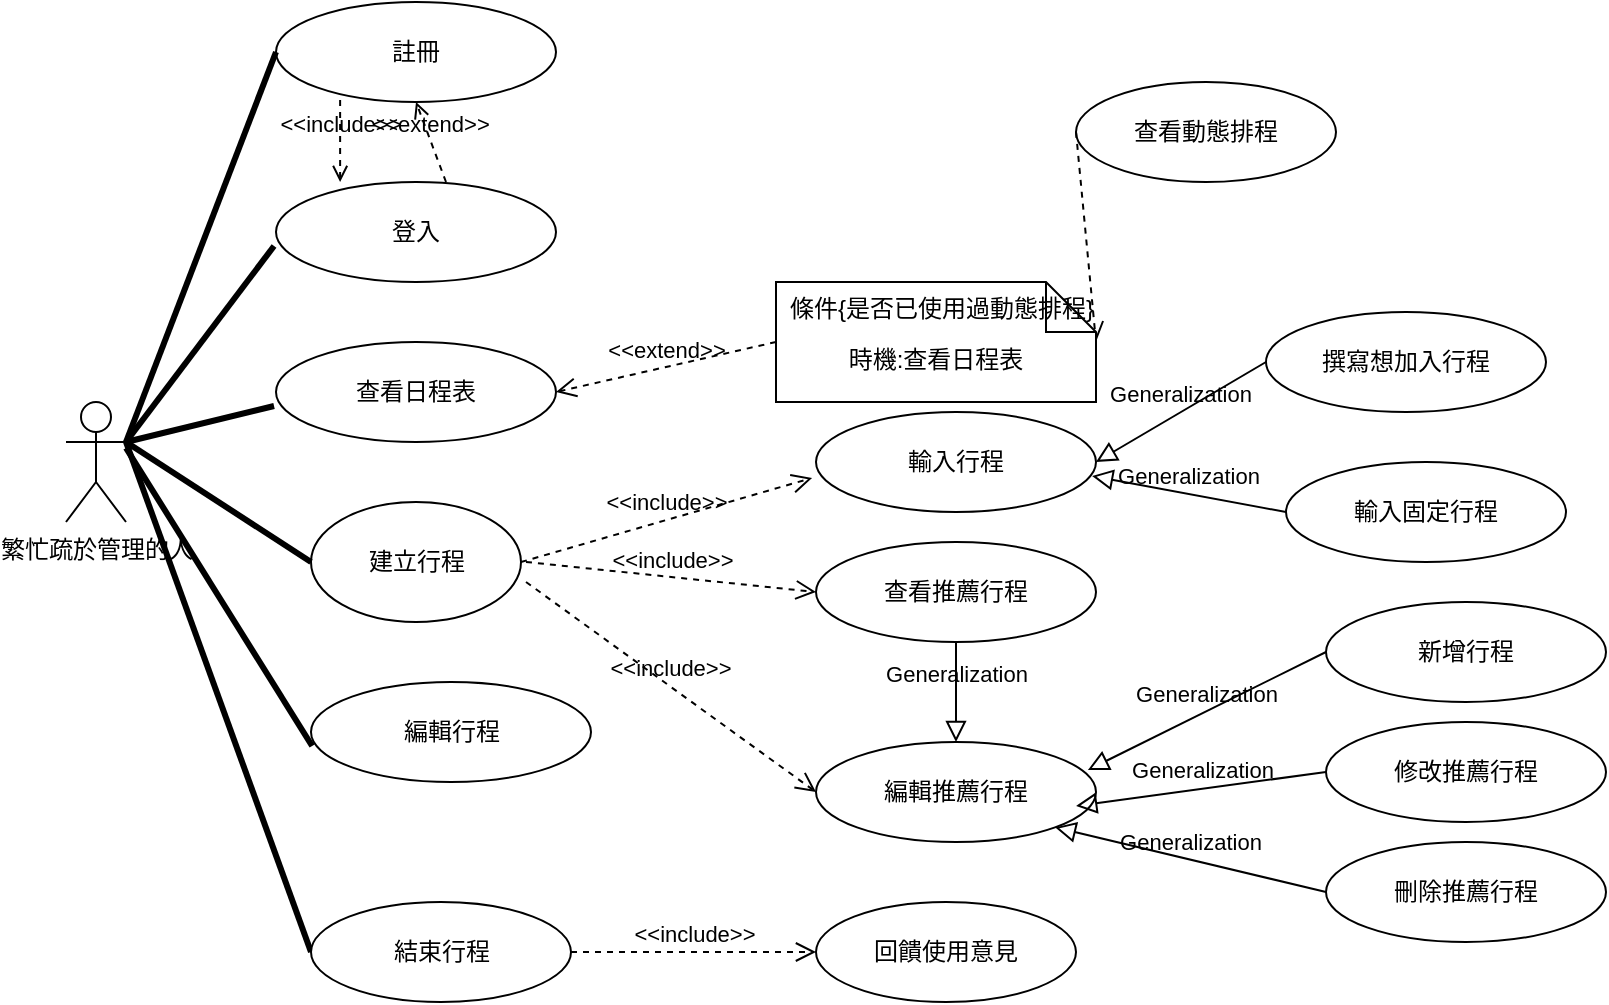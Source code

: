 <mxfile>
    <diagram name="第 1 页" id="AHcjIik1focOU0QK3iOo">
        <mxGraphModel dx="1913" dy="700" grid="1" gridSize="10" guides="1" tooltips="1" connect="1" arrows="1" fold="1" page="1" pageScale="1" pageWidth="827" pageHeight="1169" math="0" shadow="0">
            <root>
                <mxCell id="0"/>
                <mxCell id="1" parent="0"/>
                <mxCell id="8-9XDru2MBB9iXI8fwiX-1" value="繁忙疏於管理的人" style="shape=umlActor;verticalLabelPosition=bottom;verticalAlign=top;html=1;" parent="1" vertex="1">
                    <mxGeometry x="30" y="210" width="30" height="60" as="geometry"/>
                </mxCell>
                <mxCell id="8-9XDru2MBB9iXI8fwiX-2" value="登入" style="ellipse;html=1;whiteSpace=wrap;" parent="1" vertex="1">
                    <mxGeometry x="135" y="100" width="140" height="50" as="geometry"/>
                </mxCell>
                <mxCell id="8-9XDru2MBB9iXI8fwiX-4" value="" style="endArrow=none;startArrow=none;endFill=0;startFill=0;endSize=8;html=1;verticalAlign=bottom;labelBackgroundColor=none;strokeWidth=3;rounded=0;entryX=-0.007;entryY=0.64;entryDx=0;entryDy=0;entryPerimeter=0;exitX=1;exitY=0.333;exitDx=0;exitDy=0;exitPerimeter=0;" parent="1" source="8-9XDru2MBB9iXI8fwiX-1" target="8-9XDru2MBB9iXI8fwiX-2" edge="1">
                    <mxGeometry width="160" relative="1" as="geometry">
                        <mxPoint x="70" y="220" as="sourcePoint"/>
                        <mxPoint x="480" y="250" as="targetPoint"/>
                    </mxGeometry>
                </mxCell>
                <mxCell id="8-9XDru2MBB9iXI8fwiX-5" value="註冊" style="ellipse;html=1;whiteSpace=wrap;" parent="1" vertex="1">
                    <mxGeometry x="135" y="10" width="140" height="50" as="geometry"/>
                </mxCell>
                <mxCell id="8-9XDru2MBB9iXI8fwiX-12" value="查看日程表" style="ellipse;html=1;whiteSpace=wrap;" parent="1" vertex="1">
                    <mxGeometry x="135" y="180" width="140" height="50" as="geometry"/>
                </mxCell>
                <mxCell id="8-9XDru2MBB9iXI8fwiX-13" value="" style="endArrow=none;startArrow=none;endFill=0;startFill=0;endSize=8;html=1;verticalAlign=bottom;labelBackgroundColor=none;strokeWidth=3;rounded=0;entryX=-0.007;entryY=0.64;entryDx=0;entryDy=0;entryPerimeter=0;exitX=1;exitY=0.333;exitDx=0;exitDy=0;exitPerimeter=0;" parent="1" source="8-9XDru2MBB9iXI8fwiX-1" target="8-9XDru2MBB9iXI8fwiX-12" edge="1">
                    <mxGeometry width="160" relative="1" as="geometry">
                        <mxPoint x="70" y="160" as="sourcePoint"/>
                        <mxPoint x="480" y="190" as="targetPoint"/>
                    </mxGeometry>
                </mxCell>
                <mxCell id="8-9XDru2MBB9iXI8fwiX-22" value="撰寫想加入行程" style="ellipse;html=1;whiteSpace=wrap;" parent="1" vertex="1">
                    <mxGeometry x="630" y="165" width="140" height="50" as="geometry"/>
                </mxCell>
                <mxCell id="8-9XDru2MBB9iXI8fwiX-24" value="輸入行程" style="ellipse;html=1;whiteSpace=wrap;" parent="1" vertex="1">
                    <mxGeometry x="405" y="215" width="140" height="50" as="geometry"/>
                </mxCell>
                <mxCell id="8-9XDru2MBB9iXI8fwiX-26" value="編輯推薦行程" style="ellipse;html=1;whiteSpace=wrap;" parent="1" vertex="1">
                    <mxGeometry x="405" y="380" width="140" height="50" as="geometry"/>
                </mxCell>
                <mxCell id="8-9XDru2MBB9iXI8fwiX-28" value="查看動態排程" style="ellipse;html=1;whiteSpace=wrap;" parent="1" vertex="1">
                    <mxGeometry x="535" y="50" width="130" height="50" as="geometry"/>
                </mxCell>
                <mxCell id="8-9XDru2MBB9iXI8fwiX-29" value="回饋使用意見" style="ellipse;html=1;whiteSpace=wrap;" parent="1" vertex="1">
                    <mxGeometry x="405" y="460" width="130" height="50" as="geometry"/>
                </mxCell>
                <mxCell id="8-9XDru2MBB9iXI8fwiX-30" value="" style="endArrow=none;startArrow=none;endFill=0;startFill=0;endSize=8;html=1;verticalAlign=bottom;labelBackgroundColor=none;strokeWidth=3;rounded=0;exitX=1;exitY=0.333;exitDx=0;exitDy=0;exitPerimeter=0;entryX=0;entryY=0.5;entryDx=0;entryDy=0;" parent="1" source="8-9XDru2MBB9iXI8fwiX-1" target="jXpW6EcGd3m8PzfnGfCC-4" edge="1">
                    <mxGeometry width="160" relative="1" as="geometry">
                        <mxPoint x="60" y="220" as="sourcePoint"/>
                        <mxPoint x="100" y="460" as="targetPoint"/>
                    </mxGeometry>
                </mxCell>
                <mxCell id="jXpW6EcGd3m8PzfnGfCC-1" value="編輯行程" style="ellipse;html=1;whiteSpace=wrap;" parent="1" vertex="1">
                    <mxGeometry x="152.5" y="350" width="140" height="50" as="geometry"/>
                </mxCell>
                <mxCell id="jXpW6EcGd3m8PzfnGfCC-2" value="建立行程" style="ellipse;html=1;whiteSpace=wrap;" parent="1" vertex="1">
                    <mxGeometry x="152.5" y="260" width="105" height="60" as="geometry"/>
                </mxCell>
                <mxCell id="jXpW6EcGd3m8PzfnGfCC-3" value="" style="endArrow=none;startArrow=none;endFill=0;startFill=0;endSize=8;html=1;verticalAlign=bottom;labelBackgroundColor=none;strokeWidth=3;rounded=0;entryX=0;entryY=0.5;entryDx=0;entryDy=0;" parent="1" target="jXpW6EcGd3m8PzfnGfCC-2" edge="1">
                    <mxGeometry width="160" relative="1" as="geometry">
                        <mxPoint x="60" y="230" as="sourcePoint"/>
                        <mxPoint x="210" y="460" as="targetPoint"/>
                    </mxGeometry>
                </mxCell>
                <mxCell id="jXpW6EcGd3m8PzfnGfCC-4" value="結束行程" style="ellipse;html=1;whiteSpace=wrap;" parent="1" vertex="1">
                    <mxGeometry x="152.5" y="460" width="130" height="50" as="geometry"/>
                </mxCell>
                <mxCell id="jXpW6EcGd3m8PzfnGfCC-5" value="&amp;lt;&amp;lt;extend&amp;gt;&amp;gt;" style="endArrow=open;startArrow=none;endFill=0;startFill=0;endSize=8;html=1;verticalAlign=bottom;dashed=1;labelBackgroundColor=none;rounded=0;exitX=0;exitY=0.5;exitDx=0;exitDy=0;entryX=1;entryY=0.5;entryDx=0;entryDy=0;" parent="1" source="jXpW6EcGd3m8PzfnGfCC-26" target="8-9XDru2MBB9iXI8fwiX-12" edge="1">
                    <mxGeometry width="160" relative="1" as="geometry">
                        <mxPoint x="330" y="270" as="sourcePoint"/>
                        <mxPoint x="460" y="270" as="targetPoint"/>
                    </mxGeometry>
                </mxCell>
                <mxCell id="jXpW6EcGd3m8PzfnGfCC-6" value="查看推薦行程" style="ellipse;html=1;whiteSpace=wrap;" parent="1" vertex="1">
                    <mxGeometry x="405" y="280" width="140" height="50" as="geometry"/>
                </mxCell>
                <mxCell id="jXpW6EcGd3m8PzfnGfCC-7" value="&amp;lt;&amp;lt;include&amp;gt;&amp;gt;" style="endArrow=open;startArrow=none;endFill=0;startFill=0;endSize=8;html=1;verticalAlign=bottom;dashed=1;labelBackgroundColor=none;rounded=0;exitX=1;exitY=0.5;exitDx=0;exitDy=0;entryX=-0.014;entryY=0.66;entryDx=0;entryDy=0;entryPerimeter=0;" parent="1" source="jXpW6EcGd3m8PzfnGfCC-2" target="8-9XDru2MBB9iXI8fwiX-24" edge="1">
                    <mxGeometry width="160" relative="1" as="geometry">
                        <mxPoint x="380" y="270" as="sourcePoint"/>
                        <mxPoint x="400" y="240" as="targetPoint"/>
                    </mxGeometry>
                </mxCell>
                <mxCell id="jXpW6EcGd3m8PzfnGfCC-8" value="&amp;lt;&amp;lt;include&amp;gt;&amp;gt;" style="endArrow=open;startArrow=none;endFill=0;startFill=0;endSize=8;html=1;verticalAlign=bottom;dashed=1;labelBackgroundColor=none;rounded=0;entryX=0;entryY=0.5;entryDx=0;entryDy=0;" parent="1" target="8-9XDru2MBB9iXI8fwiX-26" edge="1">
                    <mxGeometry width="160" relative="1" as="geometry">
                        <mxPoint x="260" y="300" as="sourcePoint"/>
                        <mxPoint x="400" y="410" as="targetPoint"/>
                    </mxGeometry>
                </mxCell>
                <mxCell id="jXpW6EcGd3m8PzfnGfCC-10" value="&amp;lt;&amp;lt;include&amp;gt;&amp;gt;" style="endArrow=open;startArrow=none;endFill=0;startFill=0;endSize=8;html=1;verticalAlign=bottom;dashed=1;labelBackgroundColor=none;rounded=0;entryX=0;entryY=0.5;entryDx=0;entryDy=0;" parent="1" target="jXpW6EcGd3m8PzfnGfCC-6" edge="1">
                    <mxGeometry width="160" relative="1" as="geometry">
                        <mxPoint x="260" y="290" as="sourcePoint"/>
                        <mxPoint x="430" y="270" as="targetPoint"/>
                    </mxGeometry>
                </mxCell>
                <mxCell id="jXpW6EcGd3m8PzfnGfCC-11" value="&amp;lt;&amp;lt;include&amp;gt;&amp;gt;" style="endArrow=open;startArrow=none;endFill=0;startFill=0;endSize=8;html=1;verticalAlign=bottom;dashed=1;labelBackgroundColor=none;rounded=0;exitX=1;exitY=0.5;exitDx=0;exitDy=0;entryX=0;entryY=0.5;entryDx=0;entryDy=0;" parent="1" source="jXpW6EcGd3m8PzfnGfCC-4" target="8-9XDru2MBB9iXI8fwiX-29" edge="1">
                    <mxGeometry width="160" relative="1" as="geometry">
                        <mxPoint x="298" y="330" as="sourcePoint"/>
                        <mxPoint x="440" y="280" as="targetPoint"/>
                    </mxGeometry>
                </mxCell>
                <mxCell id="jXpW6EcGd3m8PzfnGfCC-12" value="" style="endArrow=none;startArrow=none;endFill=0;startFill=0;endSize=8;html=1;verticalAlign=bottom;labelBackgroundColor=none;strokeWidth=3;rounded=0;entryX=0.004;entryY=0.64;entryDx=0;entryDy=0;entryPerimeter=0;" parent="1" target="jXpW6EcGd3m8PzfnGfCC-1" edge="1">
                    <mxGeometry width="160" relative="1" as="geometry">
                        <mxPoint x="60" y="233" as="sourcePoint"/>
                        <mxPoint x="172.5" y="477.5" as="targetPoint"/>
                    </mxGeometry>
                </mxCell>
                <mxCell id="jXpW6EcGd3m8PzfnGfCC-14" value="新增行程" style="ellipse;html=1;whiteSpace=wrap;" parent="1" vertex="1">
                    <mxGeometry x="660" y="310" width="140" height="50" as="geometry"/>
                </mxCell>
                <mxCell id="jXpW6EcGd3m8PzfnGfCC-15" value="刪除推薦行程" style="ellipse;html=1;whiteSpace=wrap;" parent="1" vertex="1">
                    <mxGeometry x="660" y="430" width="140" height="50" as="geometry"/>
                </mxCell>
                <mxCell id="jXpW6EcGd3m8PzfnGfCC-16" value="修改推薦行程" style="ellipse;html=1;whiteSpace=wrap;" parent="1" vertex="1">
                    <mxGeometry x="660" y="370" width="140" height="50" as="geometry"/>
                </mxCell>
                <mxCell id="jXpW6EcGd3m8PzfnGfCC-17" value="Generalization" style="endArrow=block;html=1;rounded=0;align=center;verticalAlign=bottom;endFill=0;labelBackgroundColor=none;endSize=8;entryX=0.971;entryY=0.28;entryDx=0;entryDy=0;exitX=0;exitY=0.5;exitDx=0;exitDy=0;entryPerimeter=0;" parent="1" source="jXpW6EcGd3m8PzfnGfCC-14" target="8-9XDru2MBB9iXI8fwiX-26" edge="1">
                    <mxGeometry relative="1" as="geometry">
                        <mxPoint x="610" y="360" as="sourcePoint"/>
                        <mxPoint x="770" y="360" as="targetPoint"/>
                    </mxGeometry>
                </mxCell>
                <mxCell id="jXpW6EcGd3m8PzfnGfCC-18" value="" style="resizable=0;html=1;align=center;verticalAlign=top;labelBackgroundColor=none;" parent="jXpW6EcGd3m8PzfnGfCC-17" connectable="0" vertex="1">
                    <mxGeometry relative="1" as="geometry"/>
                </mxCell>
                <mxCell id="jXpW6EcGd3m8PzfnGfCC-19" value="Generalization" style="endArrow=block;html=1;rounded=0;align=center;verticalAlign=bottom;endFill=0;labelBackgroundColor=none;endSize=8;exitX=0;exitY=0.5;exitDx=0;exitDy=0;entryX=0.929;entryY=0.64;entryDx=0;entryDy=0;entryPerimeter=0;" parent="1" source="jXpW6EcGd3m8PzfnGfCC-16" target="8-9XDru2MBB9iXI8fwiX-26" edge="1">
                    <mxGeometry relative="1" as="geometry">
                        <mxPoint x="670" y="345" as="sourcePoint"/>
                        <mxPoint x="550" y="380" as="targetPoint"/>
                    </mxGeometry>
                </mxCell>
                <mxCell id="jXpW6EcGd3m8PzfnGfCC-20" value="" style="resizable=0;html=1;align=center;verticalAlign=top;labelBackgroundColor=none;" parent="jXpW6EcGd3m8PzfnGfCC-19" connectable="0" vertex="1">
                    <mxGeometry relative="1" as="geometry"/>
                </mxCell>
                <mxCell id="jXpW6EcGd3m8PzfnGfCC-21" value="Generalization" style="endArrow=block;html=1;rounded=0;align=center;verticalAlign=bottom;endFill=0;labelBackgroundColor=none;endSize=8;exitX=0;exitY=0.5;exitDx=0;exitDy=0;entryX=1;entryY=1;entryDx=0;entryDy=0;" parent="1" source="jXpW6EcGd3m8PzfnGfCC-15" target="8-9XDru2MBB9iXI8fwiX-26" edge="1">
                    <mxGeometry relative="1" as="geometry">
                        <mxPoint x="675" y="440" as="sourcePoint"/>
                        <mxPoint x="550" y="440" as="targetPoint"/>
                    </mxGeometry>
                </mxCell>
                <mxCell id="jXpW6EcGd3m8PzfnGfCC-22" value="" style="resizable=0;html=1;align=center;verticalAlign=top;labelBackgroundColor=none;" parent="jXpW6EcGd3m8PzfnGfCC-21" connectable="0" vertex="1">
                    <mxGeometry relative="1" as="geometry"/>
                </mxCell>
                <mxCell id="jXpW6EcGd3m8PzfnGfCC-23" value="Generalization" style="endArrow=block;html=1;rounded=0;align=center;verticalAlign=bottom;endFill=0;labelBackgroundColor=none;endSize=8;entryX=0.5;entryY=0;entryDx=0;entryDy=0;exitX=0.5;exitY=1;exitDx=0;exitDy=0;" parent="1" source="jXpW6EcGd3m8PzfnGfCC-6" target="8-9XDru2MBB9iXI8fwiX-26" edge="1">
                    <mxGeometry relative="1" as="geometry">
                        <mxPoint x="472" y="340" as="sourcePoint"/>
                        <mxPoint x="551" y="374" as="targetPoint"/>
                        <Array as="points"/>
                    </mxGeometry>
                </mxCell>
                <mxCell id="jXpW6EcGd3m8PzfnGfCC-24" value="" style="resizable=0;html=1;align=center;verticalAlign=top;labelBackgroundColor=none;" parent="jXpW6EcGd3m8PzfnGfCC-23" connectable="0" vertex="1">
                    <mxGeometry relative="1" as="geometry"/>
                </mxCell>
                <mxCell id="jXpW6EcGd3m8PzfnGfCC-25" value="" style="endArrow=open;startArrow=none;endFill=0;startFill=0;endSize=8;html=1;verticalAlign=bottom;dashed=1;labelBackgroundColor=none;rounded=0;exitX=0;exitY=0.5;exitDx=0;exitDy=0;entryX=1;entryY=0.5;entryDx=0;entryDy=0;" parent="1" source="8-9XDru2MBB9iXI8fwiX-28" target="jXpW6EcGd3m8PzfnGfCC-26" edge="1">
                    <mxGeometry width="160" relative="1" as="geometry">
                        <mxPoint x="405" y="185" as="sourcePoint"/>
                        <mxPoint x="275" y="185" as="targetPoint"/>
                    </mxGeometry>
                </mxCell>
                <mxCell id="jXpW6EcGd3m8PzfnGfCC-26" value="時機:查看日程表" style="shape=note2;boundedLbl=1;whiteSpace=wrap;html=1;size=25;verticalAlign=top;align=center;" parent="1" vertex="1">
                    <mxGeometry x="385" y="150" width="160" height="60" as="geometry"/>
                </mxCell>
                <mxCell id="jXpW6EcGd3m8PzfnGfCC-27" value="條件{是否已使用過動態排程}" style="resizeWidth=1;part=1;strokeColor=none;fillColor=none;align=left;spacingLeft=5;" parent="jXpW6EcGd3m8PzfnGfCC-26" vertex="1">
                    <mxGeometry width="160" height="25" relative="1" as="geometry"/>
                </mxCell>
                <mxCell id="vhdHkViTdNY7ihE13Nfg-1" value="" style="endArrow=none;startArrow=none;endFill=0;startFill=0;endSize=8;html=1;verticalAlign=bottom;labelBackgroundColor=none;strokeWidth=3;rounded=0;entryX=0;entryY=0.5;entryDx=0;entryDy=0;" parent="1" target="8-9XDru2MBB9iXI8fwiX-5" edge="1">
                    <mxGeometry width="160" relative="1" as="geometry">
                        <mxPoint x="60" y="230" as="sourcePoint"/>
                        <mxPoint x="99" y="80" as="targetPoint"/>
                    </mxGeometry>
                </mxCell>
                <mxCell id="2" value="&amp;lt;&amp;lt;extend&amp;gt;&amp;gt;" style="html=1;verticalAlign=bottom;labelBackgroundColor=none;endArrow=open;endFill=0;dashed=1;entryX=0.5;entryY=1;entryDx=0;entryDy=0;" edge="1" parent="1" target="8-9XDru2MBB9iXI8fwiX-5">
                    <mxGeometry width="160" relative="1" as="geometry">
                        <mxPoint x="220" y="100" as="sourcePoint"/>
                        <mxPoint x="380" y="100" as="targetPoint"/>
                    </mxGeometry>
                </mxCell>
                <mxCell id="3" value="&amp;lt;&amp;lt;include&amp;gt;&amp;gt;" style="html=1;verticalAlign=bottom;labelBackgroundColor=none;endArrow=open;endFill=0;dashed=1;exitX=0.229;exitY=0.98;exitDx=0;exitDy=0;exitPerimeter=0;entryX=0.229;entryY=0;entryDx=0;entryDy=0;entryPerimeter=0;" edge="1" parent="1" source="8-9XDru2MBB9iXI8fwiX-5" target="8-9XDru2MBB9iXI8fwiX-2">
                    <mxGeometry width="160" relative="1" as="geometry">
                        <mxPoint x="150" y="70" as="sourcePoint"/>
                        <mxPoint x="310" y="70" as="targetPoint"/>
                    </mxGeometry>
                </mxCell>
                <mxCell id="5" value="輸入固定行程" style="ellipse;html=1;whiteSpace=wrap;" vertex="1" parent="1">
                    <mxGeometry x="640" y="240" width="140" height="50" as="geometry"/>
                </mxCell>
                <mxCell id="7" value="Generalization" style="endArrow=block;html=1;rounded=0;align=center;verticalAlign=bottom;endFill=0;labelBackgroundColor=none;endSize=8;entryX=1;entryY=0.5;entryDx=0;entryDy=0;exitX=0;exitY=0.5;exitDx=0;exitDy=0;" edge="1" parent="1" source="8-9XDru2MBB9iXI8fwiX-22" target="8-9XDru2MBB9iXI8fwiX-24">
                    <mxGeometry relative="1" as="geometry">
                        <mxPoint x="654.06" y="301" as="sourcePoint"/>
                        <mxPoint x="535" y="360" as="targetPoint"/>
                    </mxGeometry>
                </mxCell>
                <mxCell id="8" value="" style="resizable=0;html=1;align=center;verticalAlign=top;labelBackgroundColor=none;" connectable="0" vertex="1" parent="7">
                    <mxGeometry relative="1" as="geometry"/>
                </mxCell>
                <mxCell id="9" value="Generalization" style="endArrow=block;html=1;rounded=0;align=center;verticalAlign=bottom;endFill=0;labelBackgroundColor=none;endSize=8;entryX=0.986;entryY=0.64;entryDx=0;entryDy=0;exitX=0;exitY=0.5;exitDx=0;exitDy=0;entryPerimeter=0;" edge="1" parent="1" source="5" target="8-9XDru2MBB9iXI8fwiX-24">
                    <mxGeometry relative="1" as="geometry">
                        <mxPoint x="680" y="355" as="sourcePoint"/>
                        <mxPoint x="560.94" y="414" as="targetPoint"/>
                    </mxGeometry>
                </mxCell>
                <mxCell id="10" value="" style="resizable=0;html=1;align=center;verticalAlign=top;labelBackgroundColor=none;" connectable="0" vertex="1" parent="9">
                    <mxGeometry relative="1" as="geometry"/>
                </mxCell>
            </root>
        </mxGraphModel>
    </diagram>
</mxfile>